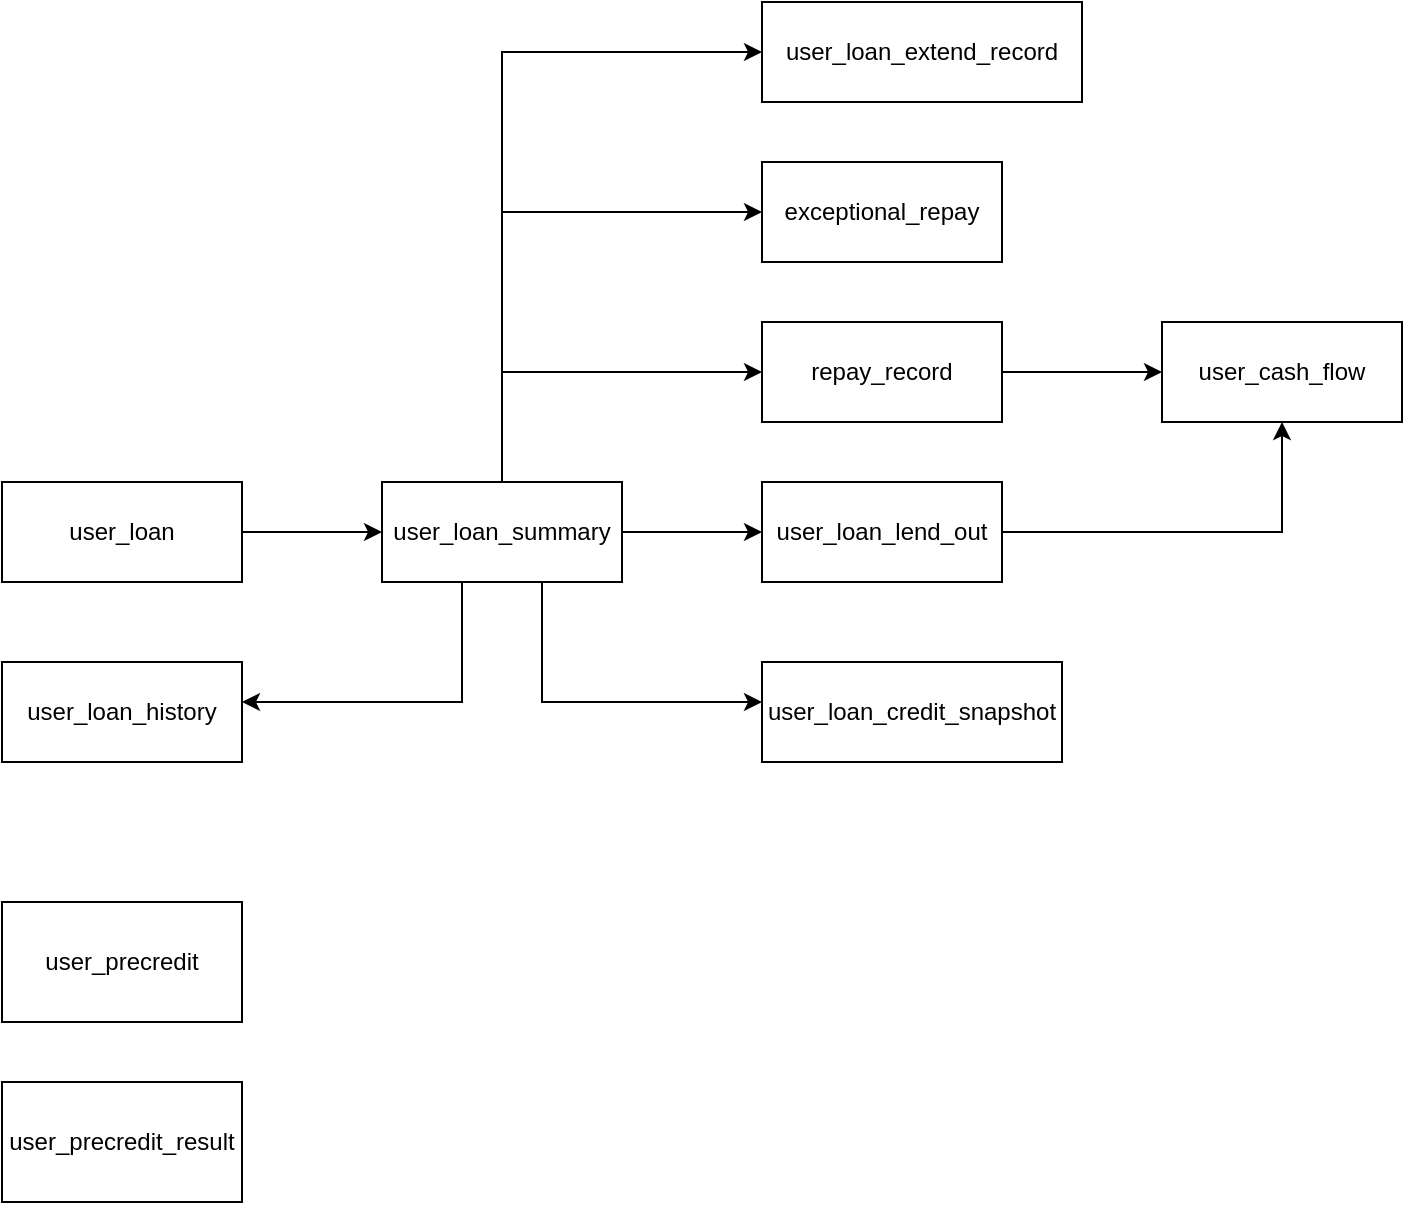<mxfile version="26.1.1">
  <diagram name="第 1 页" id="nr7erEZJrMZNI2OJ4OQ-">
    <mxGraphModel dx="1430" dy="786" grid="1" gridSize="10" guides="1" tooltips="1" connect="1" arrows="1" fold="1" page="1" pageScale="1" pageWidth="827" pageHeight="1169" math="0" shadow="0">
      <root>
        <mxCell id="0" />
        <mxCell id="1" parent="0" />
        <mxCell id="mj5V2CJ_K-s1p420wyzg-3" value="" style="edgeStyle=orthogonalEdgeStyle;rounded=0;orthogonalLoop=1;jettySize=auto;html=1;" parent="1" source="mj5V2CJ_K-s1p420wyzg-1" target="mj5V2CJ_K-s1p420wyzg-2" edge="1">
          <mxGeometry relative="1" as="geometry" />
        </mxCell>
        <mxCell id="mj5V2CJ_K-s1p420wyzg-1" value="user_loan" style="rounded=0;whiteSpace=wrap;html=1;" parent="1" vertex="1">
          <mxGeometry x="90" y="460" width="120" height="50" as="geometry" />
        </mxCell>
        <mxCell id="mj5V2CJ_K-s1p420wyzg-5" value="" style="edgeStyle=orthogonalEdgeStyle;rounded=0;orthogonalLoop=1;jettySize=auto;html=1;" parent="1" source="mj5V2CJ_K-s1p420wyzg-2" target="mj5V2CJ_K-s1p420wyzg-4" edge="1">
          <mxGeometry relative="1" as="geometry">
            <Array as="points">
              <mxPoint x="320" y="570" />
            </Array>
          </mxGeometry>
        </mxCell>
        <mxCell id="mj5V2CJ_K-s1p420wyzg-7" value="" style="edgeStyle=orthogonalEdgeStyle;rounded=0;orthogonalLoop=1;jettySize=auto;html=1;" parent="1" source="mj5V2CJ_K-s1p420wyzg-2" target="mj5V2CJ_K-s1p420wyzg-6" edge="1">
          <mxGeometry relative="1" as="geometry">
            <Array as="points">
              <mxPoint x="360" y="570" />
            </Array>
          </mxGeometry>
        </mxCell>
        <mxCell id="mj5V2CJ_K-s1p420wyzg-9" value="" style="edgeStyle=orthogonalEdgeStyle;rounded=0;orthogonalLoop=1;jettySize=auto;html=1;" parent="1" source="mj5V2CJ_K-s1p420wyzg-2" target="mj5V2CJ_K-s1p420wyzg-8" edge="1">
          <mxGeometry relative="1" as="geometry">
            <Array as="points">
              <mxPoint x="440" y="485" />
              <mxPoint x="440" y="485" />
            </Array>
          </mxGeometry>
        </mxCell>
        <mxCell id="mj5V2CJ_K-s1p420wyzg-11" value="" style="edgeStyle=orthogonalEdgeStyle;rounded=0;orthogonalLoop=1;jettySize=auto;html=1;" parent="1" source="mj5V2CJ_K-s1p420wyzg-2" target="mj5V2CJ_K-s1p420wyzg-10" edge="1">
          <mxGeometry relative="1" as="geometry">
            <Array as="points">
              <mxPoint x="340" y="405" />
            </Array>
          </mxGeometry>
        </mxCell>
        <mxCell id="mj5V2CJ_K-s1p420wyzg-20" value="" style="edgeStyle=orthogonalEdgeStyle;rounded=0;orthogonalLoop=1;jettySize=auto;html=1;" parent="1" source="mj5V2CJ_K-s1p420wyzg-2" target="mj5V2CJ_K-s1p420wyzg-19" edge="1">
          <mxGeometry relative="1" as="geometry">
            <Array as="points">
              <mxPoint x="340" y="325" />
            </Array>
          </mxGeometry>
        </mxCell>
        <mxCell id="9z45Lxlu4ni9W3NQInUv-2" value="" style="edgeStyle=orthogonalEdgeStyle;rounded=0;orthogonalLoop=1;jettySize=auto;html=1;entryX=0;entryY=0.5;entryDx=0;entryDy=0;" edge="1" parent="1" target="9z45Lxlu4ni9W3NQInUv-1">
          <mxGeometry relative="1" as="geometry">
            <mxPoint x="300" y="460" as="sourcePoint" />
            <mxPoint x="460" y="235.034" as="targetPoint" />
            <Array as="points">
              <mxPoint x="340" y="460" />
              <mxPoint x="340" y="245" />
            </Array>
          </mxGeometry>
        </mxCell>
        <mxCell id="mj5V2CJ_K-s1p420wyzg-2" value="user_loan_summary" style="rounded=0;whiteSpace=wrap;html=1;" parent="1" vertex="1">
          <mxGeometry x="280" y="460" width="120" height="50" as="geometry" />
        </mxCell>
        <mxCell id="mj5V2CJ_K-s1p420wyzg-4" value="user_loan_history" style="rounded=0;whiteSpace=wrap;html=1;" parent="1" vertex="1">
          <mxGeometry x="90" y="550" width="120" height="50" as="geometry" />
        </mxCell>
        <mxCell id="mj5V2CJ_K-s1p420wyzg-6" value="user_loan_credit_snapshot" style="rounded=0;whiteSpace=wrap;html=1;" parent="1" vertex="1">
          <mxGeometry x="470" y="550" width="150" height="50" as="geometry" />
        </mxCell>
        <mxCell id="mj5V2CJ_K-s1p420wyzg-14" style="edgeStyle=orthogonalEdgeStyle;rounded=0;orthogonalLoop=1;jettySize=auto;html=1;exitX=1;exitY=0.5;exitDx=0;exitDy=0;entryX=0.5;entryY=1;entryDx=0;entryDy=0;" parent="1" source="mj5V2CJ_K-s1p420wyzg-8" target="mj5V2CJ_K-s1p420wyzg-12" edge="1">
          <mxGeometry relative="1" as="geometry" />
        </mxCell>
        <mxCell id="mj5V2CJ_K-s1p420wyzg-8" value="user_loan_lend_out" style="rounded=0;whiteSpace=wrap;html=1;" parent="1" vertex="1">
          <mxGeometry x="470" y="460" width="120" height="50" as="geometry" />
        </mxCell>
        <mxCell id="mj5V2CJ_K-s1p420wyzg-13" value="" style="edgeStyle=orthogonalEdgeStyle;rounded=0;orthogonalLoop=1;jettySize=auto;html=1;" parent="1" source="mj5V2CJ_K-s1p420wyzg-10" target="mj5V2CJ_K-s1p420wyzg-12" edge="1">
          <mxGeometry relative="1" as="geometry" />
        </mxCell>
        <mxCell id="mj5V2CJ_K-s1p420wyzg-10" value="repay_record" style="rounded=0;whiteSpace=wrap;html=1;" parent="1" vertex="1">
          <mxGeometry x="470" y="380" width="120" height="50" as="geometry" />
        </mxCell>
        <mxCell id="mj5V2CJ_K-s1p420wyzg-12" value="user_cash_flow" style="rounded=0;whiteSpace=wrap;html=1;" parent="1" vertex="1">
          <mxGeometry x="670" y="380" width="120" height="50" as="geometry" />
        </mxCell>
        <mxCell id="mj5V2CJ_K-s1p420wyzg-19" value="exceptional_repay" style="rounded=0;whiteSpace=wrap;html=1;" parent="1" vertex="1">
          <mxGeometry x="470" y="300" width="120" height="50" as="geometry" />
        </mxCell>
        <mxCell id="9z45Lxlu4ni9W3NQInUv-1" value="user_loan_extend_record" style="rounded=0;whiteSpace=wrap;html=1;" vertex="1" parent="1">
          <mxGeometry x="470" y="220" width="160" height="50" as="geometry" />
        </mxCell>
        <mxCell id="9z45Lxlu4ni9W3NQInUv-3" value="user_precredit" style="rounded=0;whiteSpace=wrap;html=1;" vertex="1" parent="1">
          <mxGeometry x="90" y="670" width="120" height="60" as="geometry" />
        </mxCell>
        <mxCell id="9z45Lxlu4ni9W3NQInUv-4" value="user_precredit_result" style="rounded=0;whiteSpace=wrap;html=1;" vertex="1" parent="1">
          <mxGeometry x="90" y="760" width="120" height="60" as="geometry" />
        </mxCell>
      </root>
    </mxGraphModel>
  </diagram>
</mxfile>
